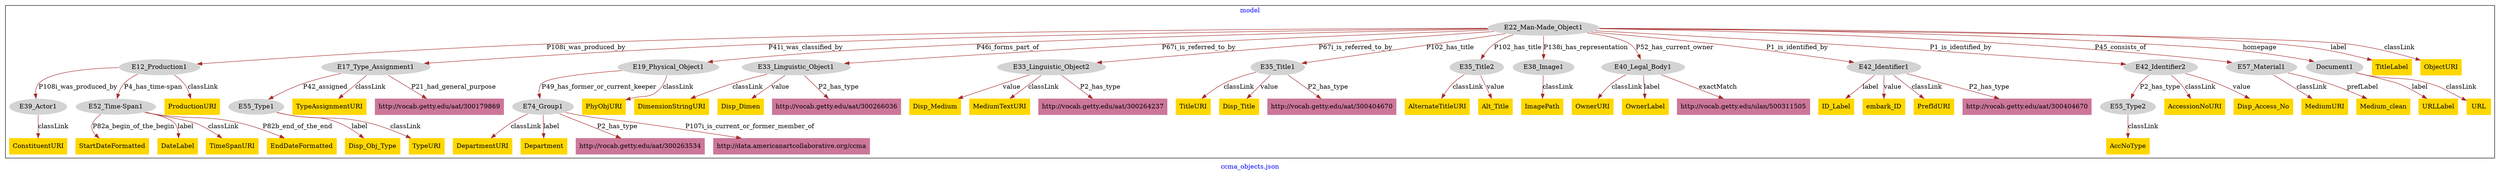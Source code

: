digraph n0 {
fontcolor="blue"
remincross="true"
label="ccma_objects.json"
subgraph cluster {
label="model"
n2[style="filled",color="white",fillcolor="lightgray",label="E12_Production1"];
n3[style="filled",color="white",fillcolor="lightgray",label="E39_Actor1"];
n4[style="filled",color="white",fillcolor="lightgray",label="E52_Time-Span1"];
n5[style="filled",color="white",fillcolor="lightgray",label="E17_Type_Assignment1"];
n6[style="filled",color="white",fillcolor="lightgray",label="E55_Type1"];
n7[style="filled",color="white",fillcolor="lightgray",label="E19_Physical_Object1"];
n8[style="filled",color="white",fillcolor="lightgray",label="E74_Group1"];
n9[style="filled",color="white",fillcolor="lightgray",label="E22_Man-Made_Object1"];
n10[style="filled",color="white",fillcolor="lightgray",label="E33_Linguistic_Object1"];
n11[style="filled",color="white",fillcolor="lightgray",label="E33_Linguistic_Object2"];
n12[style="filled",color="white",fillcolor="lightgray",label="E35_Title1"];
n13[style="filled",color="white",fillcolor="lightgray",label="E35_Title2"];
n14[style="filled",color="white",fillcolor="lightgray",label="E38_Image1"];
n15[style="filled",color="white",fillcolor="lightgray",label="E40_Legal_Body1"];
n16[style="filled",color="white",fillcolor="lightgray",label="E42_Identifier1"];
n17[style="filled",color="white",fillcolor="lightgray",label="E42_Identifier2"];
n18[style="filled",color="white",fillcolor="lightgray",label="E57_Material1"];
n19[style="filled",color="white",fillcolor="lightgray",label="Document1"];
n20[style="filled",color="white",fillcolor="lightgray",label="E55_Type2"];
n21[shape="plaintext",style="filled",fillcolor="gold",label="StartDateFormatted"];
n22[shape="plaintext",style="filled",fillcolor="gold",label="TypeAssignmentURI"];
n23[shape="plaintext",style="filled",fillcolor="gold",label="DepartmentURI"];
n24[shape="plaintext",style="filled",fillcolor="gold",label="ID_Label"];
n25[shape="plaintext",style="filled",fillcolor="gold",label="PhyObjURI"];
n26[shape="plaintext",style="filled",fillcolor="gold",label="TitleURI"];
n27[shape="plaintext",style="filled",fillcolor="gold",label="URLLabel"];
n28[shape="plaintext",style="filled",fillcolor="gold",label="AlternateTitleURI"];
n29[shape="plaintext",style="filled",fillcolor="gold",label="DateLabel"];
n30[shape="plaintext",style="filled",fillcolor="gold",label="ProductionURI"];
n31[shape="plaintext",style="filled",fillcolor="gold",label="Alt_Title"];
n32[shape="plaintext",style="filled",fillcolor="gold",label="URL"];
n33[shape="plaintext",style="filled",fillcolor="gold",label="OwnerURI"];
n34[shape="plaintext",style="filled",fillcolor="gold",label="Disp_Obj_Type"];
n35[shape="plaintext",style="filled",fillcolor="gold",label="Department"];
n36[shape="plaintext",style="filled",fillcolor="gold",label="TimeSpanURI"];
n37[shape="plaintext",style="filled",fillcolor="gold",label="DimensionStringURI"];
n38[shape="plaintext",style="filled",fillcolor="gold",label="embark_ID"];
n39[shape="plaintext",style="filled",fillcolor="gold",label="AccNoType"];
n40[shape="plaintext",style="filled",fillcolor="gold",label="OwnerLabel"];
n41[shape="plaintext",style="filled",fillcolor="gold",label="Disp_Medium"];
n42[shape="plaintext",style="filled",fillcolor="gold",label="AccessionNoURI"];
n43[shape="plaintext",style="filled",fillcolor="gold",label="ImagePath"];
n44[shape="plaintext",style="filled",fillcolor="gold",label="EndDateFormatted"];
n45[shape="plaintext",style="filled",fillcolor="gold",label="MediumURI"];
n46[shape="plaintext",style="filled",fillcolor="gold",label="TitleLabel"];
n47[shape="plaintext",style="filled",fillcolor="gold",label="ObjectURI"];
n48[shape="plaintext",style="filled",fillcolor="gold",label="Medium_clean"];
n49[shape="plaintext",style="filled",fillcolor="gold",label="TypeURI"];
n50[shape="plaintext",style="filled",fillcolor="gold",label="MediumTextURI"];
n51[shape="plaintext",style="filled",fillcolor="gold",label="PrefIdURI"];
n52[shape="plaintext",style="filled",fillcolor="gold",label="ConstituentURI"];
n53[shape="plaintext",style="filled",fillcolor="gold",label="Disp_Title"];
n54[shape="plaintext",style="filled",fillcolor="gold",label="Disp_Dimen"];
n55[shape="plaintext",style="filled",fillcolor="gold",label="Disp_Access_No"];
n56[shape="plaintext",style="filled",fillcolor="#CC7799",label="http://vocab.getty.edu/ulan/500311505"];
n57[shape="plaintext",style="filled",fillcolor="#CC7799",label="http://vocab.getty.edu/aat/300263534"];
n58[shape="plaintext",style="filled",fillcolor="#CC7799",label="http://vocab.getty.edu/aat/300264237"];
n59[shape="plaintext",style="filled",fillcolor="#CC7799",label="http://vocab.getty.edu/aat/300404670"];
n60[shape="plaintext",style="filled",fillcolor="#CC7799",label="http://vocab.getty.edu/aat/300179869"];
n61[shape="plaintext",style="filled",fillcolor="#CC7799",label="http://vocab.getty.edu/aat/300404670"];
n62[shape="plaintext",style="filled",fillcolor="#CC7799",label="http://data.americanartcollaborative.org/ccma"];
n63[shape="plaintext",style="filled",fillcolor="#CC7799",label="http://vocab.getty.edu/aat/300266036"];
}
n2 -> n3[color="brown",fontcolor="black",label="P108i_was_produced_by"]
n2 -> n4[color="brown",fontcolor="black",label="P4_has_time-span"]
n5 -> n6[color="brown",fontcolor="black",label="P42_assigned"]
n7 -> n8[color="brown",fontcolor="black",label="P49_has_former_or_current_keeper"]
n9 -> n2[color="brown",fontcolor="black",label="P108i_was_produced_by"]
n9 -> n5[color="brown",fontcolor="black",label="P41i_was_classified_by"]
n9 -> n7[color="brown",fontcolor="black",label="P46i_forms_part_of"]
n9 -> n10[color="brown",fontcolor="black",label="P67i_is_referred_to_by"]
n9 -> n11[color="brown",fontcolor="black",label="P67i_is_referred_to_by"]
n9 -> n12[color="brown",fontcolor="black",label="P102_has_title"]
n9 -> n13[color="brown",fontcolor="black",label="P102_has_title"]
n9 -> n14[color="brown",fontcolor="black",label="P138i_has_representation"]
n9 -> n15[color="brown",fontcolor="black",label="P52_has_current_owner"]
n9 -> n16[color="brown",fontcolor="black",label="P1_is_identified_by"]
n9 -> n17[color="brown",fontcolor="black",label="P1_is_identified_by"]
n9 -> n18[color="brown",fontcolor="black",label="P45_consists_of"]
n9 -> n19[color="brown",fontcolor="black",label="homepage"]
n17 -> n20[color="brown",fontcolor="black",label="P2_has_type"]
n4 -> n21[color="brown",fontcolor="black",label="P82a_begin_of_the_begin"]
n5 -> n22[color="brown",fontcolor="black",label="classLink"]
n8 -> n23[color="brown",fontcolor="black",label="classLink"]
n16 -> n24[color="brown",fontcolor="black",label="label"]
n7 -> n25[color="brown",fontcolor="black",label="classLink"]
n12 -> n26[color="brown",fontcolor="black",label="classLink"]
n19 -> n27[color="brown",fontcolor="black",label="label"]
n13 -> n28[color="brown",fontcolor="black",label="classLink"]
n4 -> n29[color="brown",fontcolor="black",label="label"]
n2 -> n30[color="brown",fontcolor="black",label="classLink"]
n13 -> n31[color="brown",fontcolor="black",label="value"]
n19 -> n32[color="brown",fontcolor="black",label="classLink"]
n15 -> n33[color="brown",fontcolor="black",label="classLink"]
n6 -> n34[color="brown",fontcolor="black",label="label"]
n8 -> n35[color="brown",fontcolor="black",label="label"]
n4 -> n36[color="brown",fontcolor="black",label="classLink"]
n10 -> n37[color="brown",fontcolor="black",label="classLink"]
n16 -> n38[color="brown",fontcolor="black",label="value"]
n20 -> n39[color="brown",fontcolor="black",label="classLink"]
n15 -> n40[color="brown",fontcolor="black",label="label"]
n11 -> n41[color="brown",fontcolor="black",label="value"]
n17 -> n42[color="brown",fontcolor="black",label="classLink"]
n14 -> n43[color="brown",fontcolor="black",label="classLink"]
n4 -> n44[color="brown",fontcolor="black",label="P82b_end_of_the_end"]
n18 -> n45[color="brown",fontcolor="black",label="classLink"]
n9 -> n46[color="brown",fontcolor="black",label="label"]
n9 -> n47[color="brown",fontcolor="black",label="classLink"]
n18 -> n48[color="brown",fontcolor="black",label="prefLabel"]
n6 -> n49[color="brown",fontcolor="black",label="classLink"]
n11 -> n50[color="brown",fontcolor="black",label="classLink"]
n16 -> n51[color="brown",fontcolor="black",label="classLink"]
n3 -> n52[color="brown",fontcolor="black",label="classLink"]
n12 -> n53[color="brown",fontcolor="black",label="value"]
n10 -> n54[color="brown",fontcolor="black",label="value"]
n17 -> n55[color="brown",fontcolor="black",label="value"]
n15 -> n56[color="brown",fontcolor="black",label="exactMatch"]
n8 -> n57[color="brown",fontcolor="black",label="P2_has_type"]
n11 -> n58[color="brown",fontcolor="black",label="P2_has_type"]
n16 -> n59[color="brown",fontcolor="black",label="P2_has_type"]
n5 -> n60[color="brown",fontcolor="black",label="P21_had_general_purpose"]
n12 -> n61[color="brown",fontcolor="black",label="P2_has_type"]
n8 -> n62[color="brown",fontcolor="black",label="P107i_is_current_or_former_member_of"]
n10 -> n63[color="brown",fontcolor="black",label="P2_has_type"]
}
